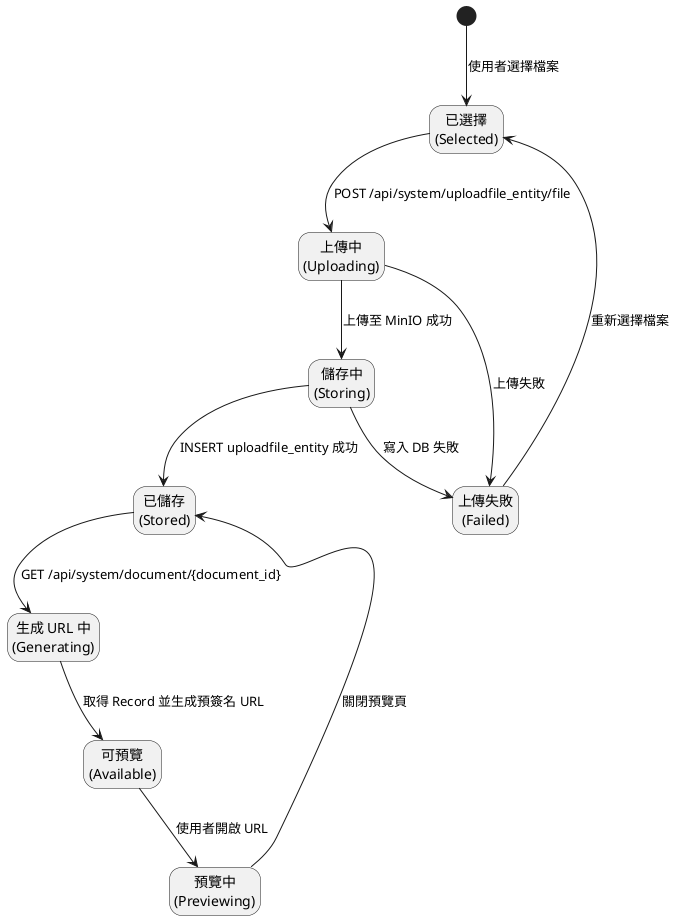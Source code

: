 @startuml

hide empty description

[*] --> Selected : 使用者選擇檔案

state "已選擇\n(Selected)" as Selected <<ready>>
Selected --> Uploading : POST /api/system/uploadfile_entity/file

state "上傳中\n(Uploading)" as Uploading <<inprogress>>
Uploading --> Storing : 上傳至 MinIO 成功
Uploading --> Failed : 上傳失敗

state "儲存中\n(Storing)" as Storing <<inprogress>>
Storing --> Stored : INSERT uploadfile_entity 成功
Storing --> Failed : 寫入 DB 失敗

state "上傳失敗\n(Failed)" as Failed <<error>>
Failed --> Selected : 重新選擇檔案

state "已儲存\n(Stored)" as Stored <<stored>>

Stored --> Generating : GET /api/system/document/{document_id}
state "生成 URL 中\n(Generating)" as Generating <<inprogress>>
Generating --> Available : 取得 Record 並生成預簽名 URL

state "可預覽\n(Available)" as Available <<ready>>
Available --> Previewing : 使用者開啟 URL

state "預覽中\n(Previewing)" as Previewing <<preview>>
Previewing --> Stored : 關閉預覽頁

@enduml
